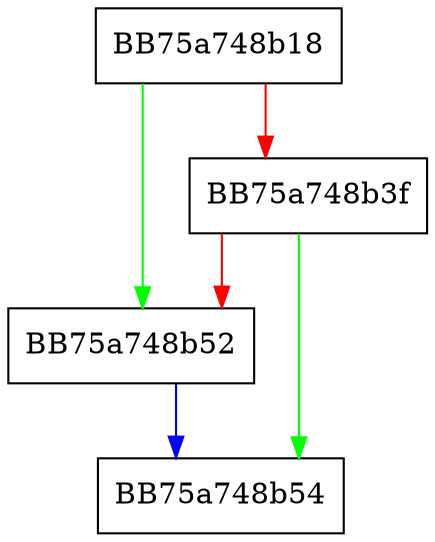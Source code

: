 digraph IsKnownFile {
  node [shape="box"];
  graph [splines=ortho];
  BB75a748b18 -> BB75a748b52 [color="green"];
  BB75a748b18 -> BB75a748b3f [color="red"];
  BB75a748b3f -> BB75a748b54 [color="green"];
  BB75a748b3f -> BB75a748b52 [color="red"];
  BB75a748b52 -> BB75a748b54 [color="blue"];
}